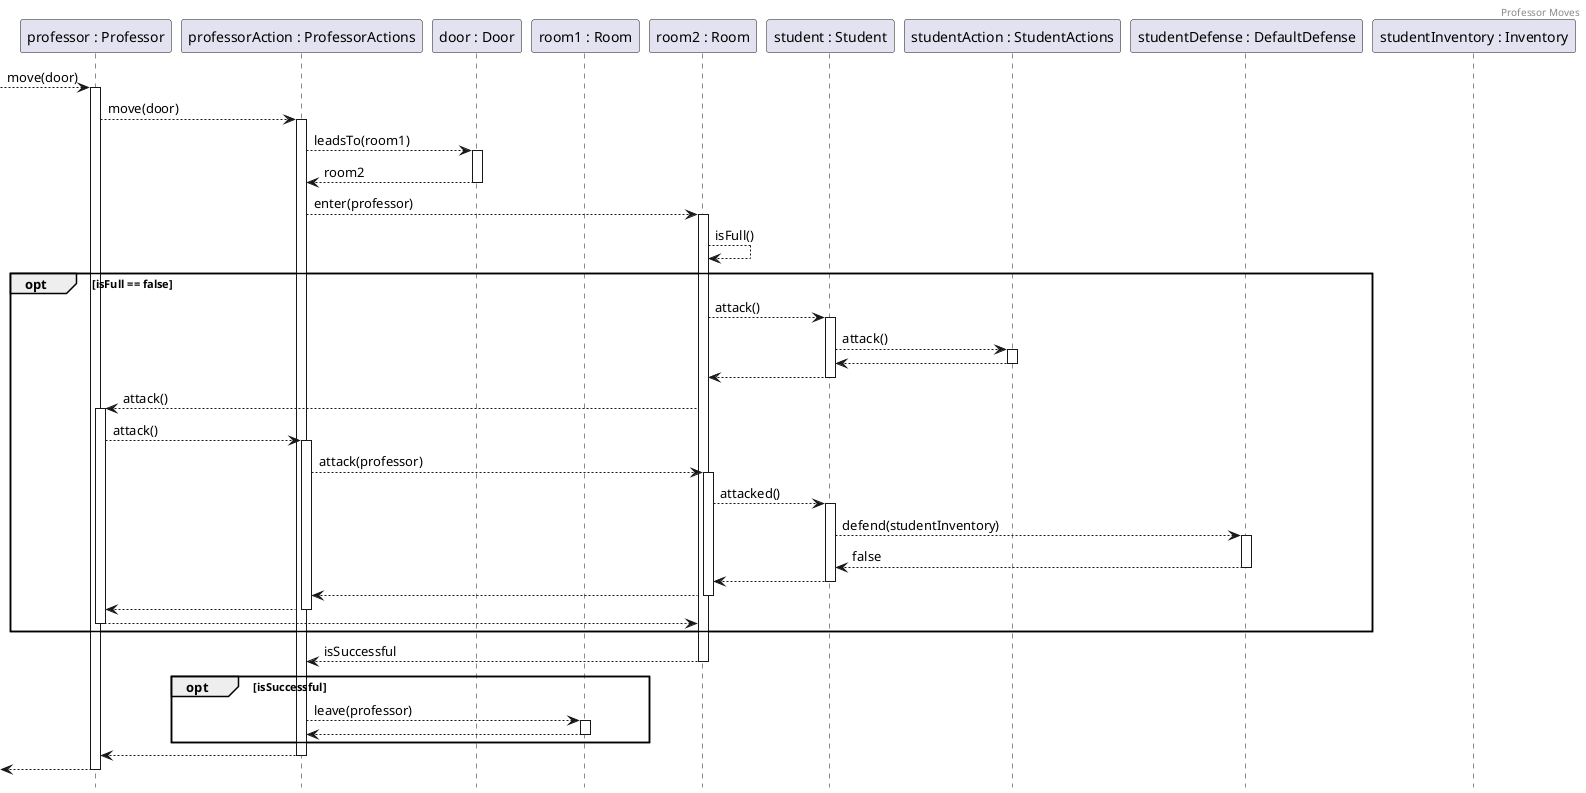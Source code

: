 @startuml ProfessorMoves
header Professor Moves
hide footbox

participant professor as "professor : Professor"
participant action as "professorAction : ProfessorActions"
participant door as "door : Door"
participant room1 as "room1 : Room"
participant room2 as "room2 : Room"
participant student as "student : Student"
participant studentAction as "studentAction : StudentActions"
participant defense as "studentDefense : DefaultDefense"
participant inventory as "studentInventory : Inventory"

--> professor ++: move(door)
professor --> action ++: move(door)

action --> door ++: leadsTo(room1)
return room2

action --> room2 ++: enter(professor)
' ezt lehet utólag kéne ellenőrizni, hogy a szoba megtámadása után
' van-e elég helye belépni, but I'm not sure
room2 --> room2 : isFull()

opt isFull == false
    room2 --> student ++: attack()
    student --> studentAction ++: attack()
    return
    return

    room2 --> professor ++: attack()
    professor --> action ++: attack()
    action --> room2 ++: attack(professor)
    room2 --> student ++: attacked() 
    student --> defense ++: defend(studentInventory)

    ' ez garantáltan false lesz, mert üres az inventory-ja
    return false
    
    return 
    return
    return
    return
end

return isSuccessful

opt isSuccessful
    action --> room1 ++: leave(professor)
    return
end

return
return

' itt lehet még fel kéne tüntetni a többi dolgot, amit a konstruktor hozott létre
' de annyira feleslegesnek érzem

' ... fantasztikus ez az egész dolog ._.

@enduml